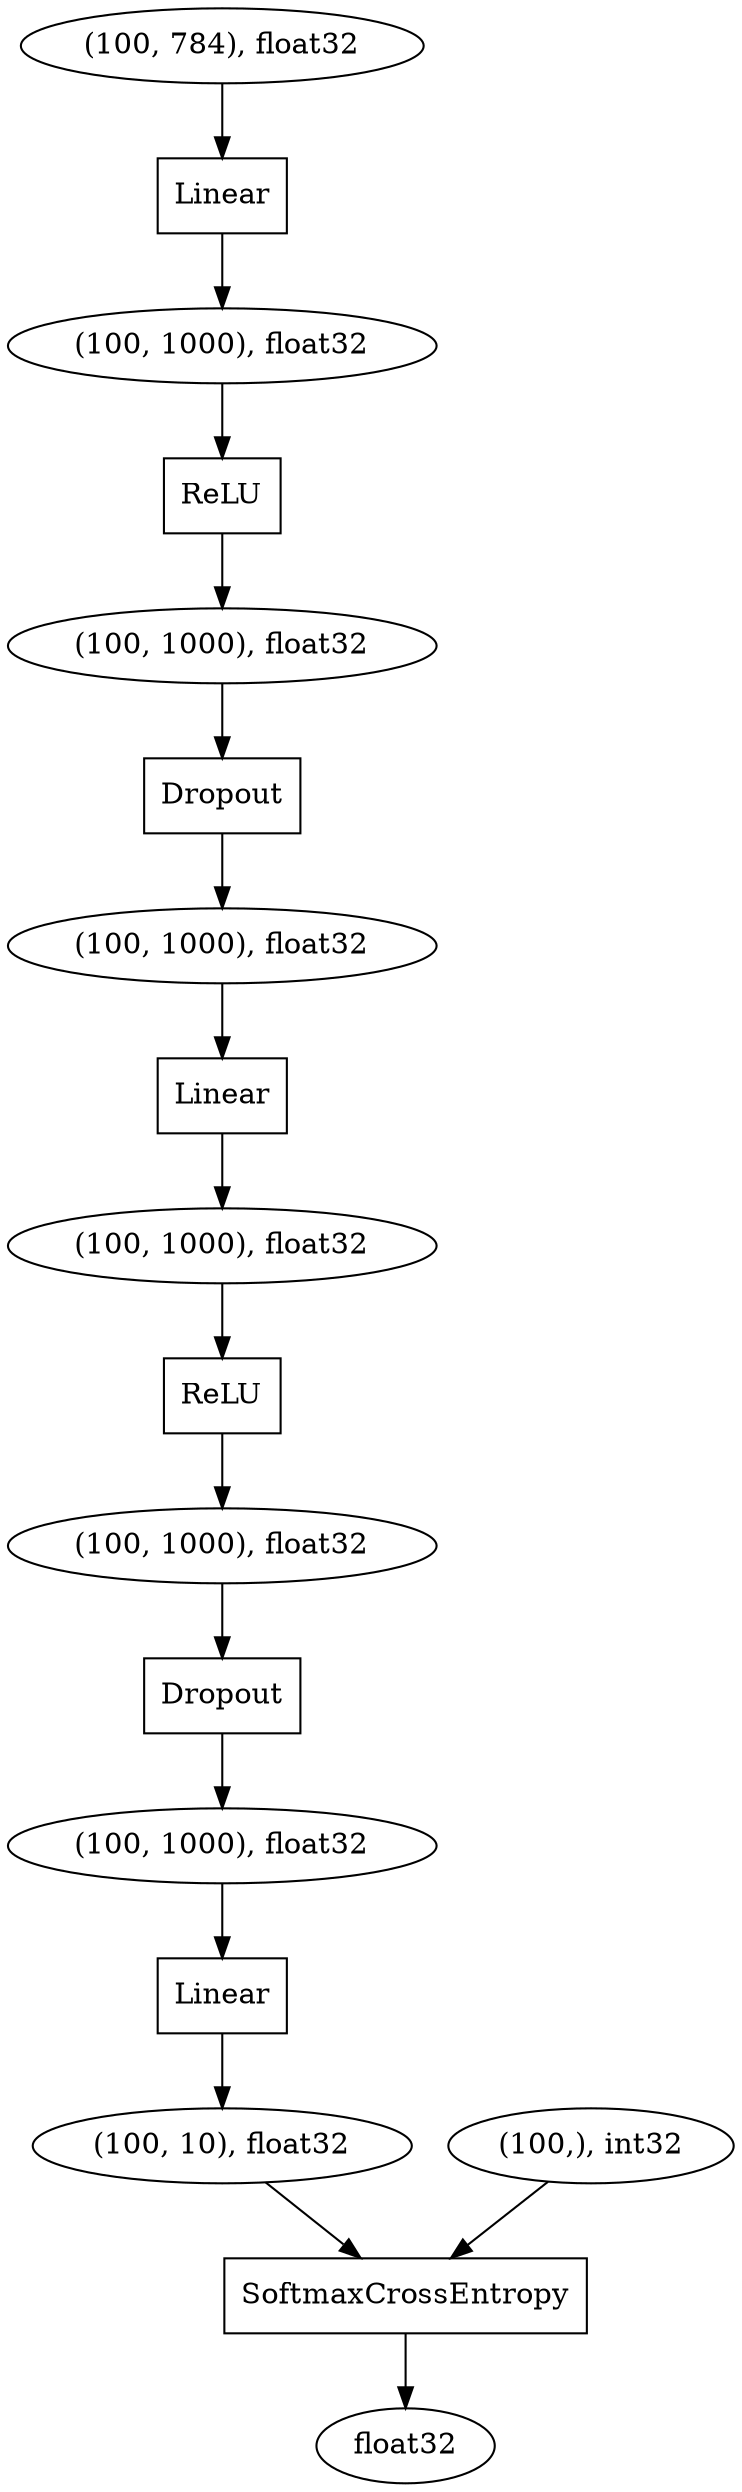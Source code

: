 digraph graphname{4381199888 [shape="box",label="SoftmaxCrossEntropy"];4381134672 [shape="box",label="Linear"];4381196816 [shape="box",label="ReLU"];4381197584 [shape="oval",label="(100, 1000), float32"];4381199120 [shape="oval",label="(100, 1000), float32"];4381198352 [shape="box",label="ReLU"];4381196496 [shape="oval",label="(100, 1000), float32"];4381199568 [shape="oval",label="(100, 10), float32"];4381198544 [shape="oval",label="(100, 1000), float32"];4381134608 [shape="oval",label="(100,), int32"];4381134544 [shape="oval",label="(100, 784), float32"];4381198672 [shape="box",label="Dropout"];4381196688 [shape="box",label="Linear"];4381198224 [shape="box",label="Linear"];4381197008 [shape="oval",label="(100, 1000), float32"];4381198032 [shape="oval",label="(100, 1000), float32"];4381200336 [shape="oval",label="float32"];4381197136 [shape="box",label="Dropout"];4381196496 -> 4381196816;4381199568 -> 4381199888;4381198032 -> 4381198352;4381196816 -> 4381197008;4381198352 -> 4381198544;4381134608 -> 4381199888;4381197008 -> 4381197136;4381198224 -> 4381199568;4381134544 -> 4381134672;4381199120 -> 4381198224;4381198672 -> 4381199120;4381196688 -> 4381198032;4381199888 -> 4381200336;4381134672 -> 4381196496;4381198544 -> 4381198672;4381197136 -> 4381197584;4381197584 -> 4381196688;}